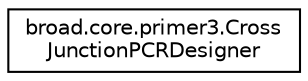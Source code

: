 digraph "Graphical Class Hierarchy"
{
  edge [fontname="Helvetica",fontsize="10",labelfontname="Helvetica",labelfontsize="10"];
  node [fontname="Helvetica",fontsize="10",shape=record];
  rankdir="LR";
  Node1 [label="broad.core.primer3.Cross\lJunctionPCRDesigner",height=0.2,width=0.4,color="black", fillcolor="white", style="filled",URL="$classbroad_1_1core_1_1primer3_1_1_cross_junction_p_c_r_designer.html"];
}
